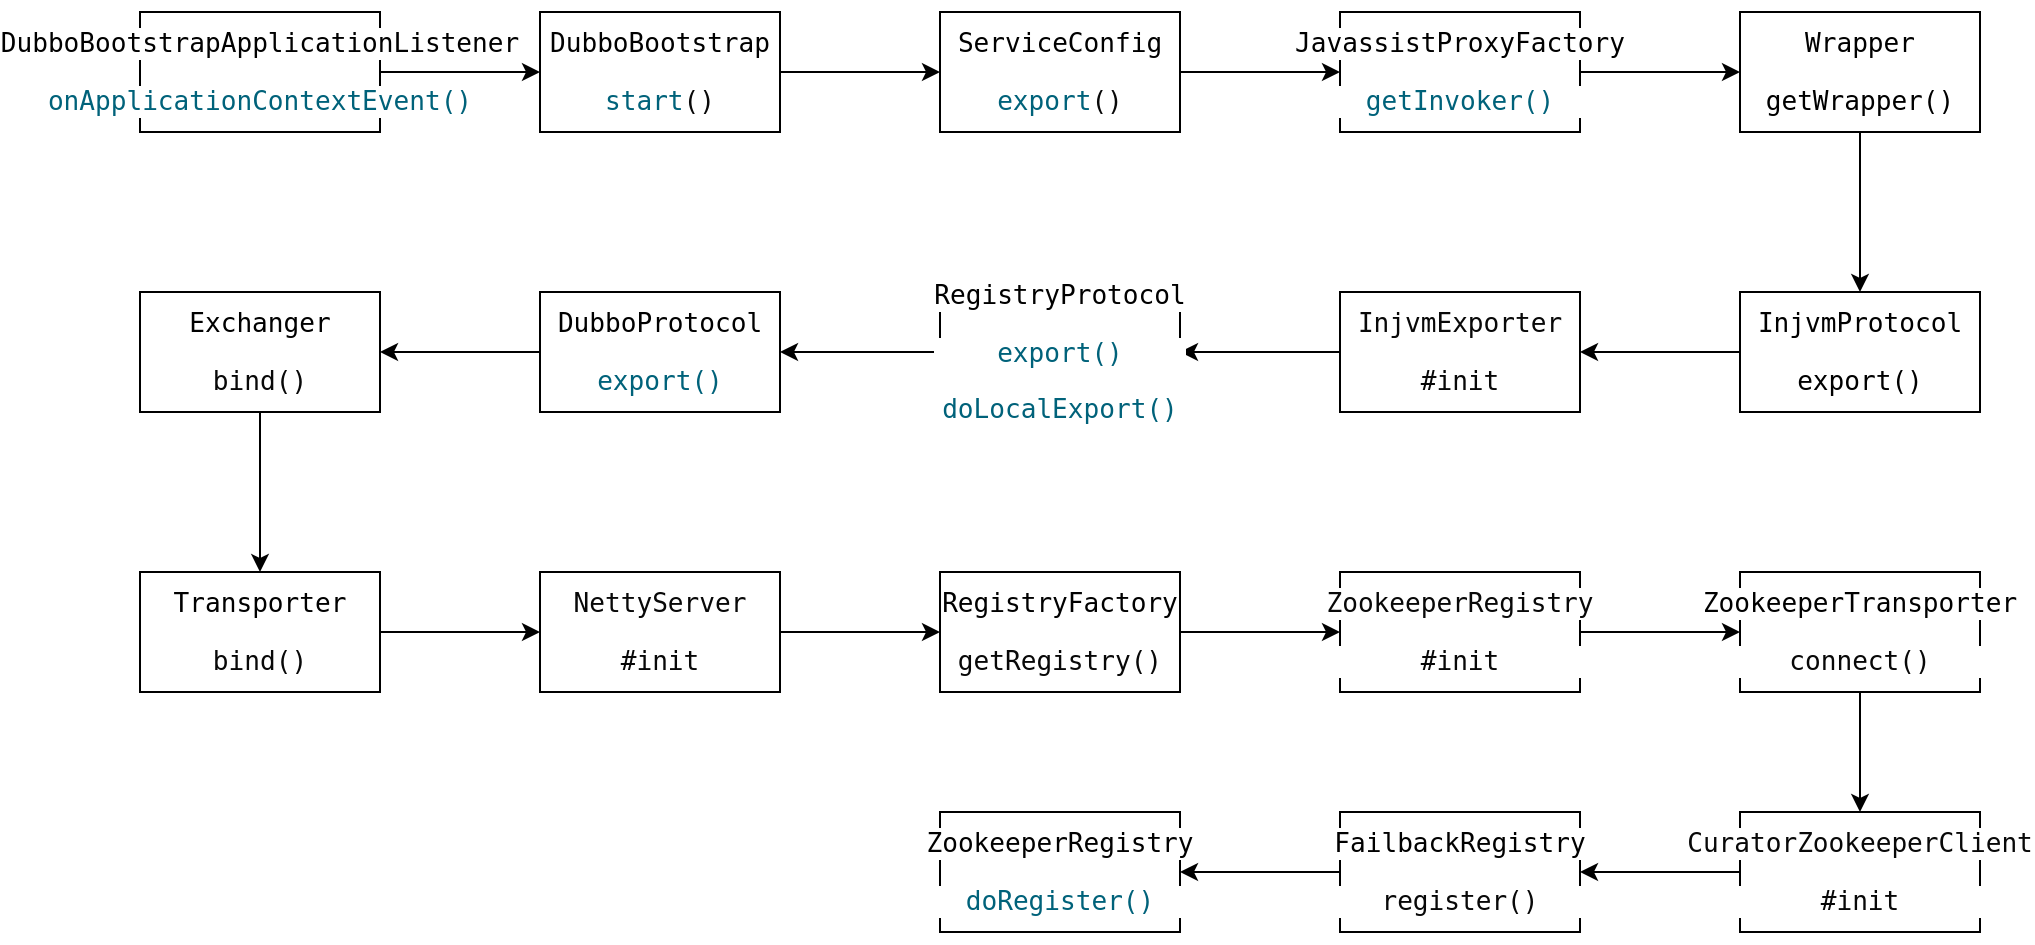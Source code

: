 <mxfile version="13.6.2" type="github">
  <diagram id="3vZsyvv_FJQ0t9-n5s22" name="Page-1">
    <mxGraphModel dx="2300" dy="561" grid="1" gridSize="10" guides="1" tooltips="1" connect="1" arrows="1" fold="1" page="1" pageScale="1" pageWidth="980" pageHeight="1390" math="0" shadow="0">
      <root>
        <mxCell id="0" />
        <mxCell id="1" parent="0" />
        <mxCell id="VWICvZGqla4KSP4g0Qms-3" value="" style="edgeStyle=orthogonalEdgeStyle;rounded=0;orthogonalLoop=1;jettySize=auto;html=1;" edge="1" parent="1" source="VWICvZGqla4KSP4g0Qms-1" target="VWICvZGqla4KSP4g0Qms-2">
          <mxGeometry relative="1" as="geometry" />
        </mxCell>
        <mxCell id="VWICvZGqla4KSP4g0Qms-1" value="&lt;pre style=&quot;background-color: #ffffff ; color: #080808 ; font-family: &amp;#34;jetbrains mono&amp;#34; , monospace ; font-size: 9.8pt&quot;&gt;&lt;span style=&quot;color: #000000&quot;&gt;DubboBootstrapApplicationListener&lt;/span&gt;&lt;/pre&gt;&lt;pre style=&quot;background-color: #ffffff ; color: #080808 ; font-family: &amp;#34;jetbrains mono&amp;#34; , monospace ; font-size: 9.8pt&quot;&gt;&lt;pre style=&quot;font-family: &amp;#34;jetbrains mono&amp;#34; , monospace ; font-size: 9.8pt&quot;&gt;&lt;span style=&quot;color: #00627a&quot;&gt;onApplicationContextEvent()&lt;/span&gt;&lt;/pre&gt;&lt;/pre&gt;" style="rounded=0;whiteSpace=wrap;html=1;" vertex="1" parent="1">
          <mxGeometry x="40" y="40" width="120" height="60" as="geometry" />
        </mxCell>
        <mxCell id="VWICvZGqla4KSP4g0Qms-5" value="" style="edgeStyle=orthogonalEdgeStyle;rounded=0;orthogonalLoop=1;jettySize=auto;html=1;" edge="1" parent="1" source="VWICvZGqla4KSP4g0Qms-2" target="VWICvZGqla4KSP4g0Qms-4">
          <mxGeometry relative="1" as="geometry" />
        </mxCell>
        <mxCell id="VWICvZGqla4KSP4g0Qms-2" value="&lt;pre style=&quot;background-color: #ffffff ; color: #080808 ; font-family: &amp;#34;jetbrains mono&amp;#34; , monospace ; font-size: 9.8pt&quot;&gt;&lt;pre style=&quot;font-family: &amp;#34;jetbrains mono&amp;#34; , monospace ; font-size: 9.8pt&quot;&gt;&lt;span style=&quot;color: #000000&quot;&gt;DubboBootstrap&lt;/span&gt;&lt;/pre&gt;&lt;pre style=&quot;font-family: &amp;#34;jetbrains mono&amp;#34; , monospace ; font-size: 9.8pt&quot;&gt;&lt;span style=&quot;color: #00627a&quot;&gt;start&lt;/span&gt;()&lt;/pre&gt;&lt;/pre&gt;" style="rounded=0;whiteSpace=wrap;html=1;" vertex="1" parent="1">
          <mxGeometry x="240" y="40" width="120" height="60" as="geometry" />
        </mxCell>
        <mxCell id="VWICvZGqla4KSP4g0Qms-7" value="" style="edgeStyle=orthogonalEdgeStyle;rounded=0;orthogonalLoop=1;jettySize=auto;html=1;" edge="1" parent="1" source="VWICvZGqla4KSP4g0Qms-4" target="VWICvZGqla4KSP4g0Qms-6">
          <mxGeometry relative="1" as="geometry" />
        </mxCell>
        <mxCell id="VWICvZGqla4KSP4g0Qms-4" value="&lt;pre style=&quot;background-color: #ffffff ; color: #080808 ; font-family: &amp;#34;jetbrains mono&amp;#34; , monospace ; font-size: 9.8pt&quot;&gt;&lt;span style=&quot;color: #000000&quot;&gt;ServiceConfig&lt;/span&gt;&lt;/pre&gt;&lt;pre style=&quot;background-color: #ffffff ; color: #080808 ; font-family: &amp;#34;jetbrains mono&amp;#34; , monospace ; font-size: 9.8pt&quot;&gt;&lt;pre style=&quot;font-family: &amp;#34;jetbrains mono&amp;#34; , monospace ; font-size: 9.8pt&quot;&gt;&lt;span style=&quot;color: #00627a&quot;&gt;export&lt;/span&gt;()&lt;/pre&gt;&lt;/pre&gt;" style="whiteSpace=wrap;html=1;rounded=0;" vertex="1" parent="1">
          <mxGeometry x="440" y="40" width="120" height="60" as="geometry" />
        </mxCell>
        <mxCell id="VWICvZGqla4KSP4g0Qms-9" value="" style="edgeStyle=orthogonalEdgeStyle;rounded=0;orthogonalLoop=1;jettySize=auto;html=1;" edge="1" parent="1" source="VWICvZGqla4KSP4g0Qms-6" target="VWICvZGqla4KSP4g0Qms-8">
          <mxGeometry relative="1" as="geometry" />
        </mxCell>
        <mxCell id="VWICvZGqla4KSP4g0Qms-6" value="&lt;pre style=&quot;background-color: #ffffff ; color: #080808 ; font-family: &amp;#34;jetbrains mono&amp;#34; , monospace ; font-size: 9.8pt&quot;&gt;&lt;span style=&quot;color: #000000&quot;&gt;JavassistProxyFactory&lt;/span&gt;&lt;/pre&gt;&lt;pre style=&quot;background-color: #ffffff ; color: #080808 ; font-family: &amp;#34;jetbrains mono&amp;#34; , monospace ; font-size: 9.8pt&quot;&gt;&lt;pre style=&quot;font-family: &amp;#34;jetbrains mono&amp;#34; , monospace ; font-size: 9.8pt&quot;&gt;&lt;span style=&quot;color: #00627a&quot;&gt;getInvoker()&lt;/span&gt;&lt;/pre&gt;&lt;/pre&gt;" style="whiteSpace=wrap;html=1;rounded=0;" vertex="1" parent="1">
          <mxGeometry x="640" y="40" width="120" height="60" as="geometry" />
        </mxCell>
        <mxCell id="VWICvZGqla4KSP4g0Qms-11" value="" style="edgeStyle=orthogonalEdgeStyle;rounded=0;orthogonalLoop=1;jettySize=auto;html=1;" edge="1" parent="1" source="VWICvZGqla4KSP4g0Qms-8" target="VWICvZGqla4KSP4g0Qms-10">
          <mxGeometry relative="1" as="geometry" />
        </mxCell>
        <mxCell id="VWICvZGqla4KSP4g0Qms-8" value="&lt;pre style=&quot;background-color: #ffffff ; color: #080808 ; font-family: &amp;#34;jetbrains mono&amp;#34; , monospace ; font-size: 9.8pt&quot;&gt;&lt;span style=&quot;color: #000000&quot;&gt;Wrapper&lt;/span&gt;&lt;/pre&gt;&lt;pre style=&quot;background-color: #ffffff ; color: #080808 ; font-family: &amp;#34;jetbrains mono&amp;#34; , monospace ; font-size: 9.8pt&quot;&gt;&lt;span style=&quot;color: #000000&quot;&gt;getWrapper()&lt;/span&gt;&lt;/pre&gt;" style="whiteSpace=wrap;html=1;rounded=0;" vertex="1" parent="1">
          <mxGeometry x="840" y="40" width="120" height="60" as="geometry" />
        </mxCell>
        <mxCell id="VWICvZGqla4KSP4g0Qms-13" value="" style="edgeStyle=orthogonalEdgeStyle;rounded=0;orthogonalLoop=1;jettySize=auto;html=1;" edge="1" parent="1" source="VWICvZGqla4KSP4g0Qms-10" target="VWICvZGqla4KSP4g0Qms-12">
          <mxGeometry relative="1" as="geometry" />
        </mxCell>
        <mxCell id="VWICvZGqla4KSP4g0Qms-10" value="&lt;pre style=&quot;background-color: #ffffff ; color: #080808 ; font-family: &amp;#34;jetbrains mono&amp;#34; , monospace ; font-size: 9.8pt&quot;&gt;&lt;span style=&quot;color: #000000&quot;&gt;InjvmProtocol&lt;/span&gt;&lt;/pre&gt;&lt;pre style=&quot;background-color: #ffffff ; color: #080808 ; font-family: &amp;#34;jetbrains mono&amp;#34; , monospace ; font-size: 9.8pt&quot;&gt;&lt;span style=&quot;color: #000000&quot;&gt;export()&lt;/span&gt;&lt;/pre&gt;" style="whiteSpace=wrap;html=1;rounded=0;" vertex="1" parent="1">
          <mxGeometry x="840" y="180" width="120" height="60" as="geometry" />
        </mxCell>
        <mxCell id="VWICvZGqla4KSP4g0Qms-15" value="" style="edgeStyle=orthogonalEdgeStyle;rounded=0;orthogonalLoop=1;jettySize=auto;html=1;" edge="1" parent="1" source="VWICvZGqla4KSP4g0Qms-12" target="VWICvZGqla4KSP4g0Qms-14">
          <mxGeometry relative="1" as="geometry" />
        </mxCell>
        <mxCell id="VWICvZGqla4KSP4g0Qms-12" value="&lt;pre style=&quot;background-color: #ffffff ; color: #080808 ; font-family: &amp;#34;jetbrains mono&amp;#34; , monospace ; font-size: 9.8pt&quot;&gt;InjvmExporter&lt;/pre&gt;&lt;pre style=&quot;background-color: #ffffff ; color: #080808 ; font-family: &amp;#34;jetbrains mono&amp;#34; , monospace ; font-size: 9.8pt&quot;&gt;#init&lt;/pre&gt;" style="whiteSpace=wrap;html=1;rounded=0;" vertex="1" parent="1">
          <mxGeometry x="640" y="180" width="120" height="60" as="geometry" />
        </mxCell>
        <mxCell id="VWICvZGqla4KSP4g0Qms-29" value="" style="edgeStyle=orthogonalEdgeStyle;rounded=0;orthogonalLoop=1;jettySize=auto;html=1;" edge="1" parent="1" source="VWICvZGqla4KSP4g0Qms-14" target="VWICvZGqla4KSP4g0Qms-28">
          <mxGeometry relative="1" as="geometry" />
        </mxCell>
        <mxCell id="VWICvZGqla4KSP4g0Qms-14" value="&lt;pre style=&quot;background-color: #ffffff ; color: #080808 ; font-family: &amp;#34;jetbrains mono&amp;#34; , monospace ; font-size: 9.8pt&quot;&gt;&lt;span style=&quot;color: #000000&quot;&gt;RegistryProtocol&lt;/span&gt;&lt;/pre&gt;&lt;pre style=&quot;background-color: #ffffff ; color: #080808 ; font-family: &amp;#34;jetbrains mono&amp;#34; , monospace ; font-size: 9.8pt&quot;&gt;&lt;pre style=&quot;font-family: &amp;#34;jetbrains mono&amp;#34; , monospace ; font-size: 9.8pt&quot;&gt;&lt;span style=&quot;color: #00627a&quot;&gt;export()&lt;/span&gt;&lt;/pre&gt;&lt;pre style=&quot;font-family: &amp;#34;jetbrains mono&amp;#34; , monospace ; font-size: 9.8pt&quot;&gt;&lt;pre style=&quot;font-family: &amp;#34;jetbrains mono&amp;#34; , monospace ; font-size: 9.8pt&quot;&gt;&lt;span style=&quot;color: #00627a&quot;&gt;doLocalExport()&lt;/span&gt;&lt;/pre&gt;&lt;/pre&gt;&lt;/pre&gt;" style="whiteSpace=wrap;html=1;rounded=0;" vertex="1" parent="1">
          <mxGeometry x="440" y="180" width="120" height="60" as="geometry" />
        </mxCell>
        <mxCell id="VWICvZGqla4KSP4g0Qms-37" value="" style="edgeStyle=orthogonalEdgeStyle;rounded=0;orthogonalLoop=1;jettySize=auto;html=1;" edge="1" parent="1" source="VWICvZGqla4KSP4g0Qms-16" target="VWICvZGqla4KSP4g0Qms-18">
          <mxGeometry relative="1" as="geometry" />
        </mxCell>
        <mxCell id="VWICvZGqla4KSP4g0Qms-16" value="&lt;pre style=&quot;background-color: #ffffff ; color: #080808 ; font-family: &amp;#34;jetbrains mono&amp;#34; , monospace ; font-size: 9.8pt&quot;&gt;&lt;span style=&quot;color: #000000&quot;&gt;RegistryFactory&lt;/span&gt;&lt;/pre&gt;&lt;pre style=&quot;background-color: #ffffff ; color: #080808 ; font-family: &amp;#34;jetbrains mono&amp;#34; , monospace ; font-size: 9.8pt&quot;&gt;&lt;pre style=&quot;font-family: &amp;#34;jetbrains mono&amp;#34; , monospace ; font-size: 9.8pt&quot;&gt;getRegistry()&lt;/pre&gt;&lt;/pre&gt;" style="whiteSpace=wrap;html=1;rounded=0;" vertex="1" parent="1">
          <mxGeometry x="440" y="320" width="120" height="60" as="geometry" />
        </mxCell>
        <mxCell id="VWICvZGqla4KSP4g0Qms-21" value="" style="edgeStyle=orthogonalEdgeStyle;rounded=0;orthogonalLoop=1;jettySize=auto;html=1;" edge="1" parent="1" source="VWICvZGqla4KSP4g0Qms-18" target="VWICvZGqla4KSP4g0Qms-20">
          <mxGeometry relative="1" as="geometry" />
        </mxCell>
        <mxCell id="VWICvZGqla4KSP4g0Qms-18" value="&lt;pre style=&quot;background-color: #ffffff ; color: #080808 ; font-family: &amp;#34;jetbrains mono&amp;#34; , monospace ; font-size: 9.8pt&quot;&gt;ZookeeperRegistry&lt;/pre&gt;&lt;pre style=&quot;background-color: #ffffff ; color: #080808 ; font-family: &amp;#34;jetbrains mono&amp;#34; , monospace ; font-size: 9.8pt&quot;&gt;#init&lt;/pre&gt;" style="whiteSpace=wrap;html=1;rounded=0;" vertex="1" parent="1">
          <mxGeometry x="640" y="320" width="120" height="60" as="geometry" />
        </mxCell>
        <mxCell id="VWICvZGqla4KSP4g0Qms-38" value="" style="edgeStyle=orthogonalEdgeStyle;rounded=0;orthogonalLoop=1;jettySize=auto;html=1;" edge="1" parent="1" source="VWICvZGqla4KSP4g0Qms-20" target="VWICvZGqla4KSP4g0Qms-22">
          <mxGeometry relative="1" as="geometry" />
        </mxCell>
        <mxCell id="VWICvZGqla4KSP4g0Qms-20" value="&lt;pre style=&quot;background-color: #ffffff ; color: #080808 ; font-family: &amp;#34;jetbrains mono&amp;#34; , monospace ; font-size: 9.8pt&quot;&gt;&lt;span style=&quot;color: #000000&quot;&gt;ZookeeperTransporter&lt;/span&gt;&lt;/pre&gt;&lt;pre style=&quot;background-color: #ffffff ; color: #080808 ; font-family: &amp;#34;jetbrains mono&amp;#34; , monospace ; font-size: 9.8pt&quot;&gt;&lt;pre style=&quot;font-family: &amp;#34;jetbrains mono&amp;#34; , monospace ; font-size: 9.8pt&quot;&gt;connect()&lt;/pre&gt;&lt;/pre&gt;" style="whiteSpace=wrap;html=1;rounded=0;" vertex="1" parent="1">
          <mxGeometry x="840" y="320" width="120" height="60" as="geometry" />
        </mxCell>
        <mxCell id="VWICvZGqla4KSP4g0Qms-25" value="" style="edgeStyle=orthogonalEdgeStyle;rounded=0;orthogonalLoop=1;jettySize=auto;html=1;" edge="1" parent="1" source="VWICvZGqla4KSP4g0Qms-22" target="VWICvZGqla4KSP4g0Qms-24">
          <mxGeometry relative="1" as="geometry" />
        </mxCell>
        <mxCell id="VWICvZGqla4KSP4g0Qms-22" value="&lt;pre style=&quot;background-color: #ffffff ; color: #080808 ; font-family: &amp;#34;jetbrains mono&amp;#34; , monospace ; font-size: 9.8pt&quot;&gt;CuratorZookeeperClient&lt;/pre&gt;&lt;pre style=&quot;background-color: #ffffff ; color: #080808 ; font-family: &amp;#34;jetbrains mono&amp;#34; , monospace ; font-size: 9.8pt&quot;&gt;#init&lt;/pre&gt;" style="whiteSpace=wrap;html=1;rounded=0;" vertex="1" parent="1">
          <mxGeometry x="840" y="440" width="120" height="60" as="geometry" />
        </mxCell>
        <mxCell id="VWICvZGqla4KSP4g0Qms-27" value="" style="edgeStyle=orthogonalEdgeStyle;rounded=0;orthogonalLoop=1;jettySize=auto;html=1;" edge="1" parent="1" source="VWICvZGqla4KSP4g0Qms-24" target="VWICvZGqla4KSP4g0Qms-26">
          <mxGeometry relative="1" as="geometry" />
        </mxCell>
        <mxCell id="VWICvZGqla4KSP4g0Qms-24" value="&lt;pre style=&quot;background-color: #ffffff ; color: #080808 ; font-family: &amp;#34;jetbrains mono&amp;#34; , monospace ; font-size: 9.8pt&quot;&gt;&lt;span style=&quot;color: #000000&quot;&gt;FailbackRegistry&lt;/span&gt;&lt;/pre&gt;&lt;pre style=&quot;background-color: #ffffff ; color: #080808 ; font-family: &amp;#34;jetbrains mono&amp;#34; , monospace ; font-size: 9.8pt&quot;&gt;&lt;pre style=&quot;font-family: &amp;#34;jetbrains mono&amp;#34; , monospace ; font-size: 9.8pt&quot;&gt;register()&lt;/pre&gt;&lt;/pre&gt;" style="whiteSpace=wrap;html=1;rounded=0;" vertex="1" parent="1">
          <mxGeometry x="640" y="440" width="120" height="60" as="geometry" />
        </mxCell>
        <mxCell id="VWICvZGqla4KSP4g0Qms-26" value="&lt;pre style=&quot;background-color: #ffffff ; color: #080808 ; font-family: &amp;#34;jetbrains mono&amp;#34; , monospace ; font-size: 9.8pt&quot;&gt;&lt;span style=&quot;color: #000000&quot;&gt;ZookeeperRegistry&lt;/span&gt;&lt;/pre&gt;&lt;pre style=&quot;background-color: #ffffff ; color: #080808 ; font-family: &amp;#34;jetbrains mono&amp;#34; , monospace ; font-size: 9.8pt&quot;&gt;&lt;pre style=&quot;font-family: &amp;#34;jetbrains mono&amp;#34; , monospace ; font-size: 9.8pt&quot;&gt;&lt;span style=&quot;color: #00627a&quot;&gt;doRegister()&lt;/span&gt;&lt;/pre&gt;&lt;/pre&gt;" style="whiteSpace=wrap;html=1;rounded=0;" vertex="1" parent="1">
          <mxGeometry x="440" y="440" width="120" height="60" as="geometry" />
        </mxCell>
        <mxCell id="VWICvZGqla4KSP4g0Qms-31" value="" style="edgeStyle=orthogonalEdgeStyle;rounded=0;orthogonalLoop=1;jettySize=auto;html=1;" edge="1" parent="1" source="VWICvZGqla4KSP4g0Qms-28" target="VWICvZGqla4KSP4g0Qms-30">
          <mxGeometry relative="1" as="geometry" />
        </mxCell>
        <mxCell id="VWICvZGqla4KSP4g0Qms-28" value="&lt;pre style=&quot;background-color: #ffffff ; color: #080808 ; font-family: &amp;#34;jetbrains mono&amp;#34; , monospace ; font-size: 9.8pt&quot;&gt;&lt;span style=&quot;color: #000000&quot;&gt;DubboProtocol&lt;/span&gt;&lt;/pre&gt;&lt;pre style=&quot;background-color: #ffffff ; color: #080808 ; font-family: &amp;#34;jetbrains mono&amp;#34; , monospace ; font-size: 9.8pt&quot;&gt;&lt;pre style=&quot;font-family: &amp;#34;jetbrains mono&amp;#34; , monospace ; font-size: 9.8pt&quot;&gt;&lt;span style=&quot;color: #00627a&quot;&gt;export()&lt;/span&gt;&lt;/pre&gt;&lt;/pre&gt;" style="whiteSpace=wrap;html=1;rounded=0;" vertex="1" parent="1">
          <mxGeometry x="240" y="180" width="120" height="60" as="geometry" />
        </mxCell>
        <mxCell id="VWICvZGqla4KSP4g0Qms-33" value="" style="edgeStyle=orthogonalEdgeStyle;rounded=0;orthogonalLoop=1;jettySize=auto;html=1;" edge="1" parent="1" source="VWICvZGqla4KSP4g0Qms-30" target="VWICvZGqla4KSP4g0Qms-32">
          <mxGeometry relative="1" as="geometry" />
        </mxCell>
        <mxCell id="VWICvZGqla4KSP4g0Qms-30" value="&lt;pre style=&quot;background-color: #ffffff ; color: #080808 ; font-family: &amp;#34;jetbrains mono&amp;#34; , monospace ; font-size: 9.8pt&quot;&gt;&lt;span style=&quot;color: #000000&quot;&gt;Exchanger&lt;/span&gt;&lt;/pre&gt;&lt;pre style=&quot;background-color: #ffffff ; color: #080808 ; font-family: &amp;#34;jetbrains mono&amp;#34; , monospace ; font-size: 9.8pt&quot;&gt;&lt;pre style=&quot;font-family: &amp;#34;jetbrains mono&amp;#34; , monospace ; font-size: 9.8pt&quot;&gt;bind()&lt;/pre&gt;&lt;/pre&gt;" style="whiteSpace=wrap;html=1;rounded=0;" vertex="1" parent="1">
          <mxGeometry x="40" y="180" width="120" height="60" as="geometry" />
        </mxCell>
        <mxCell id="VWICvZGqla4KSP4g0Qms-35" value="" style="edgeStyle=orthogonalEdgeStyle;rounded=0;orthogonalLoop=1;jettySize=auto;html=1;" edge="1" parent="1" source="VWICvZGqla4KSP4g0Qms-32" target="VWICvZGqla4KSP4g0Qms-34">
          <mxGeometry relative="1" as="geometry" />
        </mxCell>
        <mxCell id="VWICvZGqla4KSP4g0Qms-32" value="&lt;pre style=&quot;background-color: #ffffff ; color: #080808 ; font-family: &amp;#34;jetbrains mono&amp;#34; , monospace ; font-size: 9.8pt&quot;&gt;&lt;span style=&quot;color: #000000&quot;&gt;Transporter&lt;/span&gt;&lt;/pre&gt;&lt;pre style=&quot;background-color: #ffffff ; color: #080808 ; font-family: &amp;#34;jetbrains mono&amp;#34; , monospace ; font-size: 9.8pt&quot;&gt;&lt;pre style=&quot;font-family: &amp;#34;jetbrains mono&amp;#34; , monospace ; font-size: 9.8pt&quot;&gt;bind()&lt;/pre&gt;&lt;/pre&gt;" style="whiteSpace=wrap;html=1;rounded=0;" vertex="1" parent="1">
          <mxGeometry x="40" y="320" width="120" height="60" as="geometry" />
        </mxCell>
        <mxCell id="VWICvZGqla4KSP4g0Qms-36" value="" style="edgeStyle=orthogonalEdgeStyle;rounded=0;orthogonalLoop=1;jettySize=auto;html=1;" edge="1" parent="1" source="VWICvZGqla4KSP4g0Qms-34" target="VWICvZGqla4KSP4g0Qms-16">
          <mxGeometry relative="1" as="geometry" />
        </mxCell>
        <mxCell id="VWICvZGqla4KSP4g0Qms-34" value="&lt;pre style=&quot;background-color: #ffffff ; color: #080808 ; font-family: &amp;#34;jetbrains mono&amp;#34; , monospace ; font-size: 9.8pt&quot;&gt;NettyServer&lt;/pre&gt;&lt;pre style=&quot;background-color: #ffffff ; color: #080808 ; font-family: &amp;#34;jetbrains mono&amp;#34; , monospace ; font-size: 9.8pt&quot;&gt;#init&lt;/pre&gt;" style="whiteSpace=wrap;html=1;rounded=0;" vertex="1" parent="1">
          <mxGeometry x="240" y="320" width="120" height="60" as="geometry" />
        </mxCell>
      </root>
    </mxGraphModel>
  </diagram>
</mxfile>
